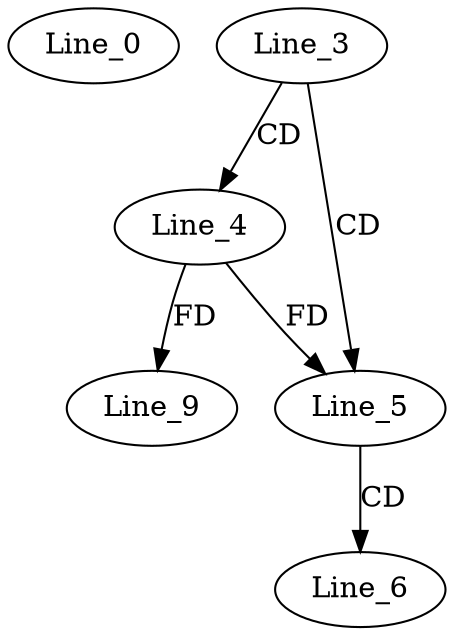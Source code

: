 digraph G {
  Line_0;
  Line_3;
  Line_4;
  Line_5;
  Line_6;
  Line_9;
  Line_3 -> Line_4 [ label="CD" ];
  Line_3 -> Line_5 [ label="CD" ];
  Line_4 -> Line_5 [ label="FD" ];
  Line_5 -> Line_6 [ label="CD" ];
  Line_4 -> Line_9 [ label="FD" ];
}
